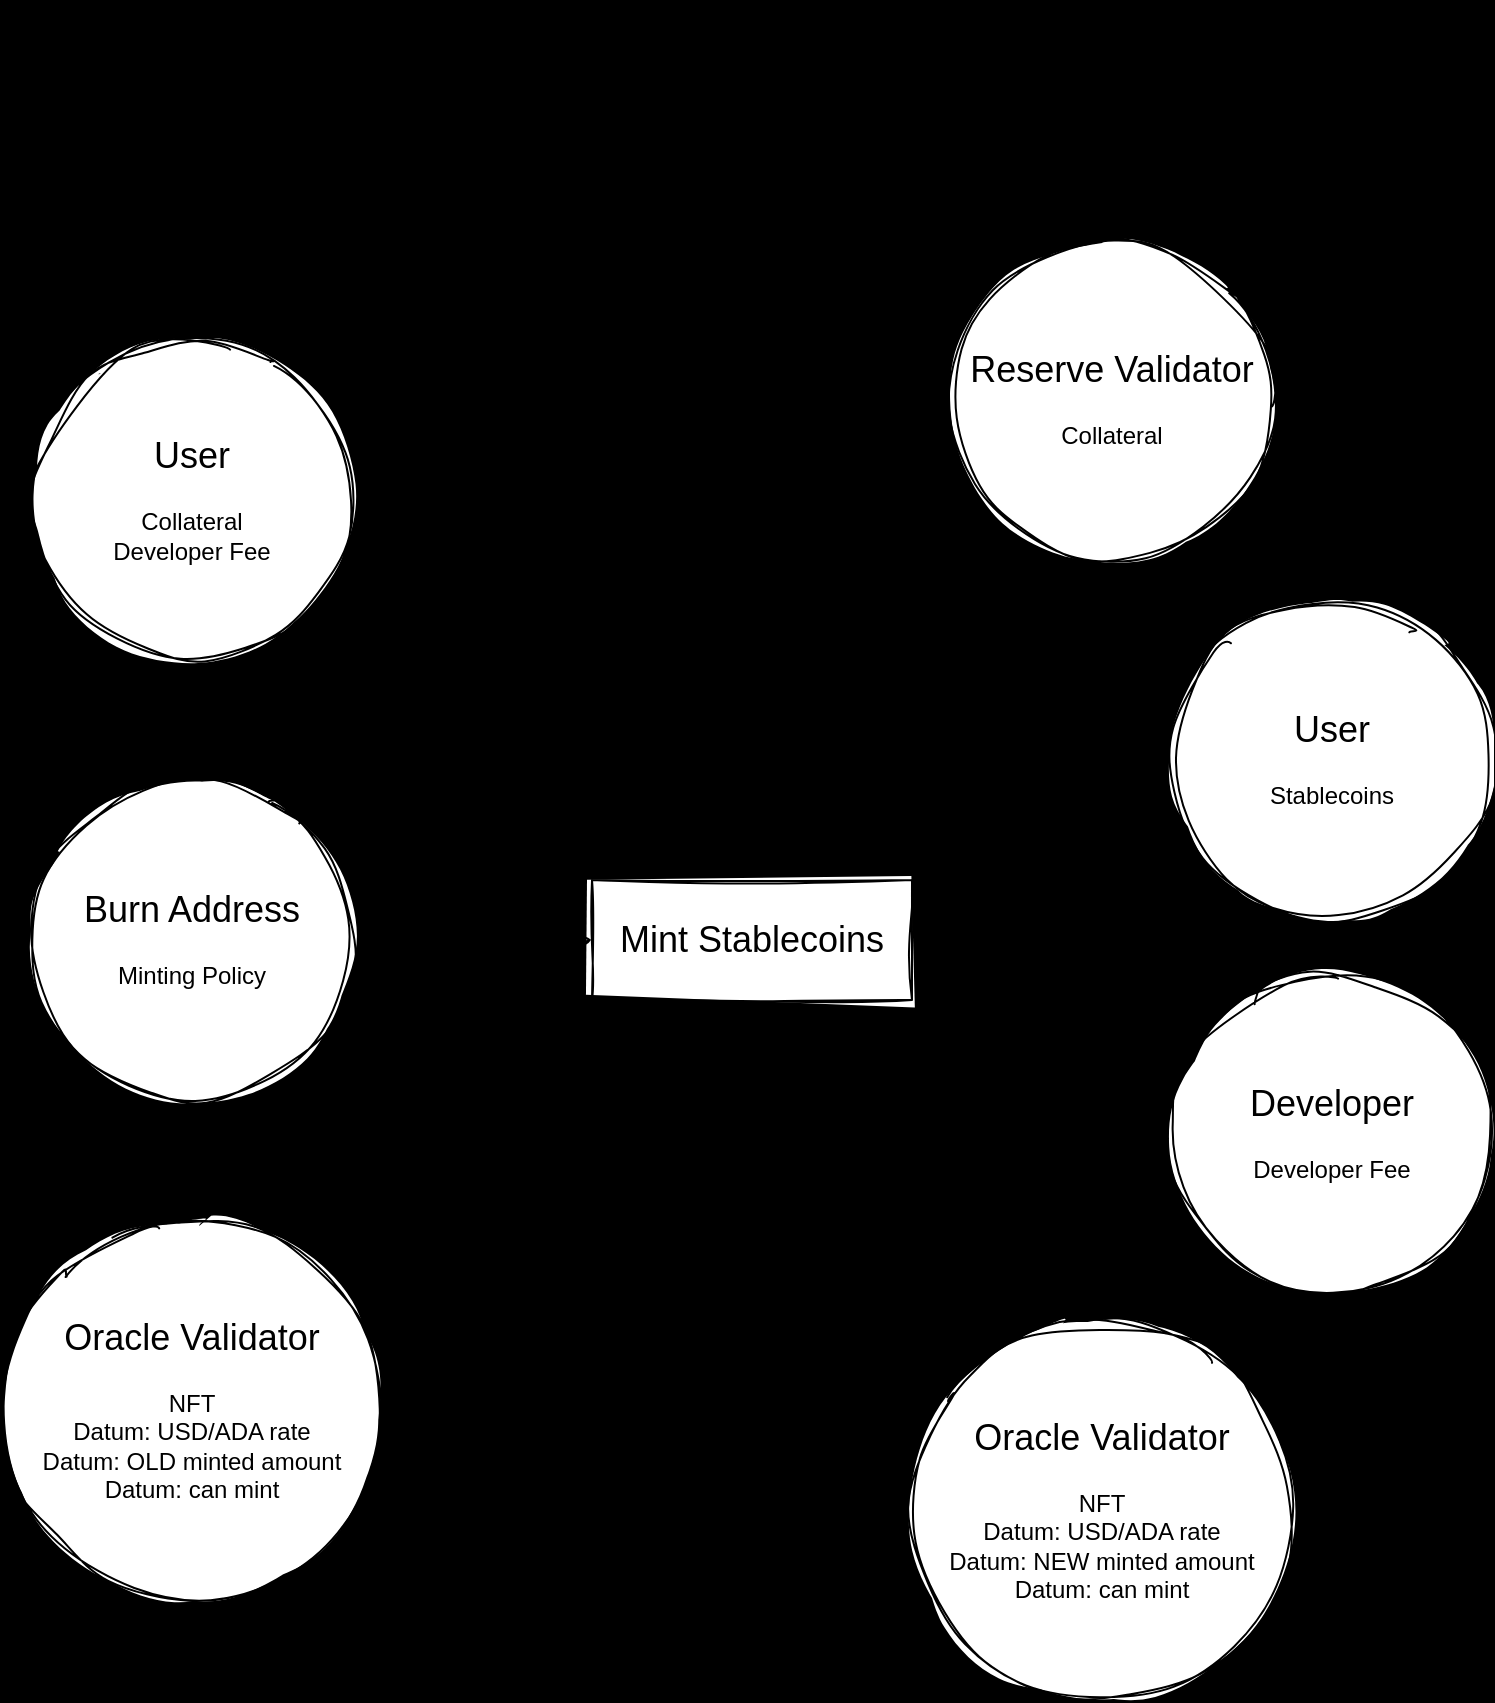 <mxfile>
    <diagram id="WyKOCYspISZ9Fhzsf7lo" name="Page-1">
        <mxGraphModel dx="867" dy="773" grid="1" gridSize="10" guides="1" tooltips="1" connect="1" arrows="1" fold="1" page="1" pageScale="1" pageWidth="1169" pageHeight="1654" background="#000000" math="0" shadow="0">
            <root>
                <mxCell id="0"/>
                <mxCell id="1" parent="0"/>
                <mxCell id="48" style="edgeStyle=none;html=1;exitX=1;exitY=1;exitDx=0;exitDy=0;entryX=0;entryY=0;entryDx=0;entryDy=0;sketch=1;curveFitting=1;jiggle=2;rounded=0;" parent="1" source="2" target="8" edge="1">
                    <mxGeometry relative="1" as="geometry"/>
                </mxCell>
                <mxCell id="2" value="&lt;font style=&quot;&quot;&gt;&lt;span style=&quot;font-size: 18px;&quot;&gt;User&lt;/span&gt;&lt;br style=&quot;font-size: 12px;&quot;&gt;&lt;br style=&quot;font-size: 12px;&quot;&gt;Collateral&lt;br&gt;Developer Fee&lt;br&gt;&lt;/font&gt;" style="ellipse;whiteSpace=wrap;html=1;aspect=fixed;sketch=1;curveFitting=1;jiggle=2;rounded=0;" parent="1" vertex="1">
                    <mxGeometry x="210" y="350" width="160" height="160" as="geometry"/>
                </mxCell>
                <mxCell id="12" style="edgeStyle=none;html=1;exitX=1;exitY=0;exitDx=0;exitDy=0;fontSize=18;sketch=1;curveFitting=1;jiggle=2;rounded=0;" parent="1" source="8" target="11" edge="1">
                    <mxGeometry relative="1" as="geometry"/>
                </mxCell>
                <mxCell id="13" style="edgeStyle=none;html=1;exitX=1;exitY=0.75;exitDx=0;exitDy=0;fontSize=18;sketch=1;curveFitting=1;jiggle=2;rounded=0;" parent="1" source="8" target="10" edge="1">
                    <mxGeometry relative="1" as="geometry"/>
                </mxCell>
                <mxCell id="55" style="edgeStyle=none;html=1;exitX=1;exitY=0.25;exitDx=0;exitDy=0;entryX=0;entryY=0.5;entryDx=0;entryDy=0;sketch=1;curveFitting=1;jiggle=2;rounded=0;" parent="1" source="8" target="54" edge="1">
                    <mxGeometry relative="1" as="geometry"/>
                </mxCell>
                <mxCell id="57" style="edgeStyle=none;html=1;exitX=1;exitY=1;exitDx=0;exitDy=0;sketch=1;curveFitting=1;jiggle=2;rounded=0;" parent="1" source="8" target="56" edge="1">
                    <mxGeometry relative="1" as="geometry"/>
                </mxCell>
                <mxCell id="8" value="&lt;font style=&quot;font-size: 18px;&quot;&gt;Mint Stablecoins&lt;/font&gt;" style="rounded=0;whiteSpace=wrap;html=1;sketch=1;curveFitting=1;jiggle=2;" parent="1" vertex="1">
                    <mxGeometry x="490" y="620" width="160" height="60" as="geometry"/>
                </mxCell>
                <mxCell id="10" value="&lt;span style=&quot;font-size: 18px;&quot;&gt;Developer&lt;/span&gt;&lt;br&gt;&lt;br&gt;Developer Fee" style="ellipse;whiteSpace=wrap;html=1;aspect=fixed;sketch=1;curveFitting=1;jiggle=2;rounded=0;" parent="1" vertex="1">
                    <mxGeometry x="780" y="667" width="160" height="160" as="geometry"/>
                </mxCell>
                <mxCell id="11" value="&lt;span style=&quot;font-size: 18px;&quot;&gt;Reserve Validator&lt;/span&gt;&lt;br&gt;&lt;br&gt;Collateral" style="ellipse;whiteSpace=wrap;html=1;aspect=fixed;sketch=1;curveFitting=1;jiggle=2;rounded=0;" parent="1" vertex="1">
                    <mxGeometry x="670" y="300" width="160" height="160" as="geometry"/>
                </mxCell>
                <mxCell id="46" value="&lt;font style=&quot;font-size: 36px;&quot;&gt;Mint Stablecoin&lt;/font&gt;" style="text;html=1;align=center;verticalAlign=middle;resizable=0;points=[];autosize=1;strokeColor=none;fillColor=none;fontSize=14;sketch=1;curveFitting=1;jiggle=2;rounded=0;" parent="1" vertex="1">
                    <mxGeometry x="420" y="180" width="270" height="60" as="geometry"/>
                </mxCell>
                <mxCell id="49" style="edgeStyle=none;html=1;exitX=1;exitY=0;exitDx=0;exitDy=0;entryX=0;entryY=1;entryDx=0;entryDy=0;sketch=1;curveFitting=1;jiggle=2;rounded=0;" parent="1" source="47" target="8" edge="1">
                    <mxGeometry relative="1" as="geometry"/>
                </mxCell>
                <mxCell id="47" value="&lt;font style=&quot;font-size: 18px;&quot;&gt;Oracle Validator&lt;/font&gt;&lt;br&gt;&lt;br&gt;NFT&lt;br&gt;Datum: USD/ADA rate&lt;br&gt;Datum: OLD minted amount&lt;br&gt;Datum: can mint" style="ellipse;whiteSpace=wrap;html=1;aspect=fixed;sketch=1;curveFitting=1;jiggle=2;rounded=0;" parent="1" vertex="1">
                    <mxGeometry x="195" y="790" width="190" height="190" as="geometry"/>
                </mxCell>
                <mxCell id="52" style="edgeStyle=none;html=1;exitX=1;exitY=0.5;exitDx=0;exitDy=0;entryX=0;entryY=0.5;entryDx=0;entryDy=0;sketch=1;curveFitting=1;jiggle=2;rounded=0;" parent="1" source="51" target="8" edge="1">
                    <mxGeometry relative="1" as="geometry"/>
                </mxCell>
                <mxCell id="51" value="&lt;font style=&quot;&quot;&gt;&lt;span style=&quot;font-size: 18px;&quot;&gt;Burn Address&lt;/span&gt;&lt;br&gt;&lt;br&gt;Minting Policy&lt;br&gt;&lt;/font&gt;" style="ellipse;whiteSpace=wrap;html=1;aspect=fixed;sketch=1;curveFitting=1;jiggle=2;rounded=0;" parent="1" vertex="1">
                    <mxGeometry x="210" y="570" width="160" height="160" as="geometry"/>
                </mxCell>
                <mxCell id="54" value="&lt;font style=&quot;&quot;&gt;&lt;span style=&quot;font-size: 18px;&quot;&gt;User&lt;/span&gt;&lt;br style=&quot;font-size: 12px;&quot;&gt;&lt;br style=&quot;font-size: 12px;&quot;&gt;Stablecoins&lt;br&gt;&lt;/font&gt;" style="ellipse;whiteSpace=wrap;html=1;aspect=fixed;sketch=1;curveFitting=1;jiggle=2;rounded=0;" parent="1" vertex="1">
                    <mxGeometry x="780" y="480" width="160" height="160" as="geometry"/>
                </mxCell>
                <mxCell id="56" value="&lt;font style=&quot;font-size: 18px;&quot;&gt;Oracle Validator&lt;/font&gt;&lt;br&gt;&lt;br&gt;NFT&lt;br&gt;Datum: USD/ADA rate&lt;br&gt;Datum: NEW minted amount&lt;br&gt;Datum: can mint" style="ellipse;whiteSpace=wrap;html=1;aspect=fixed;sketch=1;curveFitting=1;jiggle=2;rounded=0;" parent="1" vertex="1">
                    <mxGeometry x="650" y="840" width="190" height="190" as="geometry"/>
                </mxCell>
            </root>
        </mxGraphModel>
    </diagram>
</mxfile>
